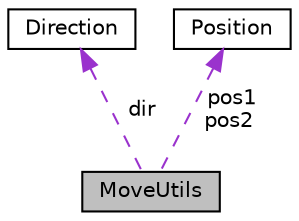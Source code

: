 digraph "MoveUtils"
{
 // LATEX_PDF_SIZE
  edge [fontname="Helvetica",fontsize="10",labelfontname="Helvetica",labelfontsize="10"];
  node [fontname="Helvetica",fontsize="10",shape=record];
  Node1 [label="MoveUtils",height=0.2,width=0.4,color="black", fillcolor="grey75", style="filled", fontcolor="black",tooltip="All utils needed to preform a move."];
  Node2 -> Node1 [dir="back",color="darkorchid3",fontsize="10",style="dashed",label=" dir" ,fontname="Helvetica"];
  Node2 [label="Direction",height=0.2,width=0.4,color="black", fillcolor="white", style="filled",URL="$class_direction.html",tooltip="The Direction class represents the axies in which a pawn can move."];
  Node3 -> Node1 [dir="back",color="darkorchid3",fontsize="10",style="dashed",label=" pos1\npos2" ,fontname="Helvetica"];
  Node3 [label="Position",height=0.2,width=0.4,color="black", fillcolor="white", style="filled",URL="$class_position.html",tooltip="The Position class represents the location of all the game board cells."];
}
